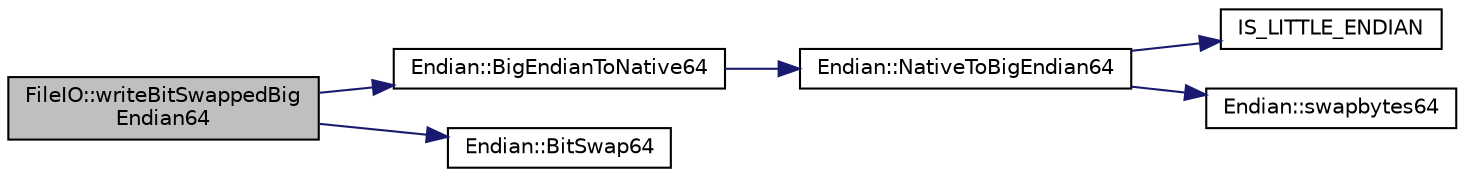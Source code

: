 digraph "FileIO::writeBitSwappedBigEndian64"
{
 // INTERACTIVE_SVG=YES
 // LATEX_PDF_SIZE
  edge [fontname="Helvetica",fontsize="10",labelfontname="Helvetica",labelfontsize="10"];
  node [fontname="Helvetica",fontsize="10",shape=record];
  rankdir="LR";
  Node1 [label="FileIO::writeBitSwappedBig\lEndian64",height=0.2,width=0.4,color="black", fillcolor="grey75", style="filled", fontcolor="black",tooltip=" "];
  Node1 -> Node2 [color="midnightblue",fontsize="10",style="solid",fontname="Helvetica"];
  Node2 [label="Endian::BigEndianToNative64",height=0.2,width=0.4,color="black", fillcolor="white", style="filled",URL="$namespaceEndian.html#a6bde5f348e92ca9982cb0dbe832ea0fe",tooltip=" "];
  Node2 -> Node3 [color="midnightblue",fontsize="10",style="solid",fontname="Helvetica"];
  Node3 [label="Endian::NativeToBigEndian64",height=0.2,width=0.4,color="black", fillcolor="white", style="filled",URL="$namespaceEndian.html#a11c0d291e85247cd4ce004ca26bf3728",tooltip=" "];
  Node3 -> Node4 [color="midnightblue",fontsize="10",style="solid",fontname="Helvetica"];
  Node4 [label="IS_LITTLE_ENDIAN",height=0.2,width=0.4,color="black", fillcolor="white", style="filled",URL="$Endianess_8h.html#a09334e77fb4b0057f3d9ef99a5ae987c",tooltip=" "];
  Node3 -> Node5 [color="midnightblue",fontsize="10",style="solid",fontname="Helvetica"];
  Node5 [label="Endian::swapbytes64",height=0.2,width=0.4,color="black", fillcolor="white", style="filled",URL="$namespaceEndian.html#ac57bf63196271e3e09c5029a4ea972e3",tooltip=" "];
  Node1 -> Node6 [color="midnightblue",fontsize="10",style="solid",fontname="Helvetica"];
  Node6 [label="Endian::BitSwap64",height=0.2,width=0.4,color="black", fillcolor="white", style="filled",URL="$namespaceEndian.html#a57e481bbc161c01a68eadc25ae9e24c9",tooltip=" "];
}
